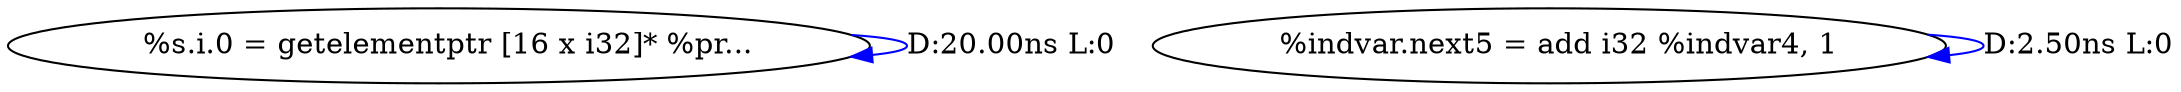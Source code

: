 digraph {
Node0x2b12e10[label="  %s.i.0 = getelementptr [16 x i32]* %pr..."];
Node0x2b12e10 -> Node0x2b12e10[label="D:20.00ns L:0",color=blue];
Node0x2b13010[label="  %indvar.next5 = add i32 %indvar4, 1"];
Node0x2b13010 -> Node0x2b13010[label="D:2.50ns L:0",color=blue];
}

